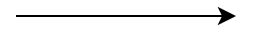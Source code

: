 <mxfile version="14.6.0" type="github"><diagram id="6Y1D5aECNAFu31Rl3KFD" name="Page-1"><mxGraphModel dx="1422" dy="801" grid="1" gridSize="10" guides="1" tooltips="1" connect="1" arrows="1" fold="1" page="1" pageScale="1" pageWidth="827" pageHeight="1169" math="0" shadow="0"><root><mxCell id="0"/><mxCell id="1" parent="0"/><mxCell id="YF-AjMqW5YxBC3mv-TXZ-3" style="edgeStyle=orthogonalEdgeStyle;rounded=0;orthogonalLoop=1;jettySize=auto;html=1;exitX=1;exitY=0.5;exitDx=0;exitDy=0;" edge="1" parent="1"><mxGeometry relative="1" as="geometry"><mxPoint x="450" y="300" as="targetPoint"/><mxPoint x="340" y="300" as="sourcePoint"/></mxGeometry></mxCell></root></mxGraphModel></diagram></mxfile>